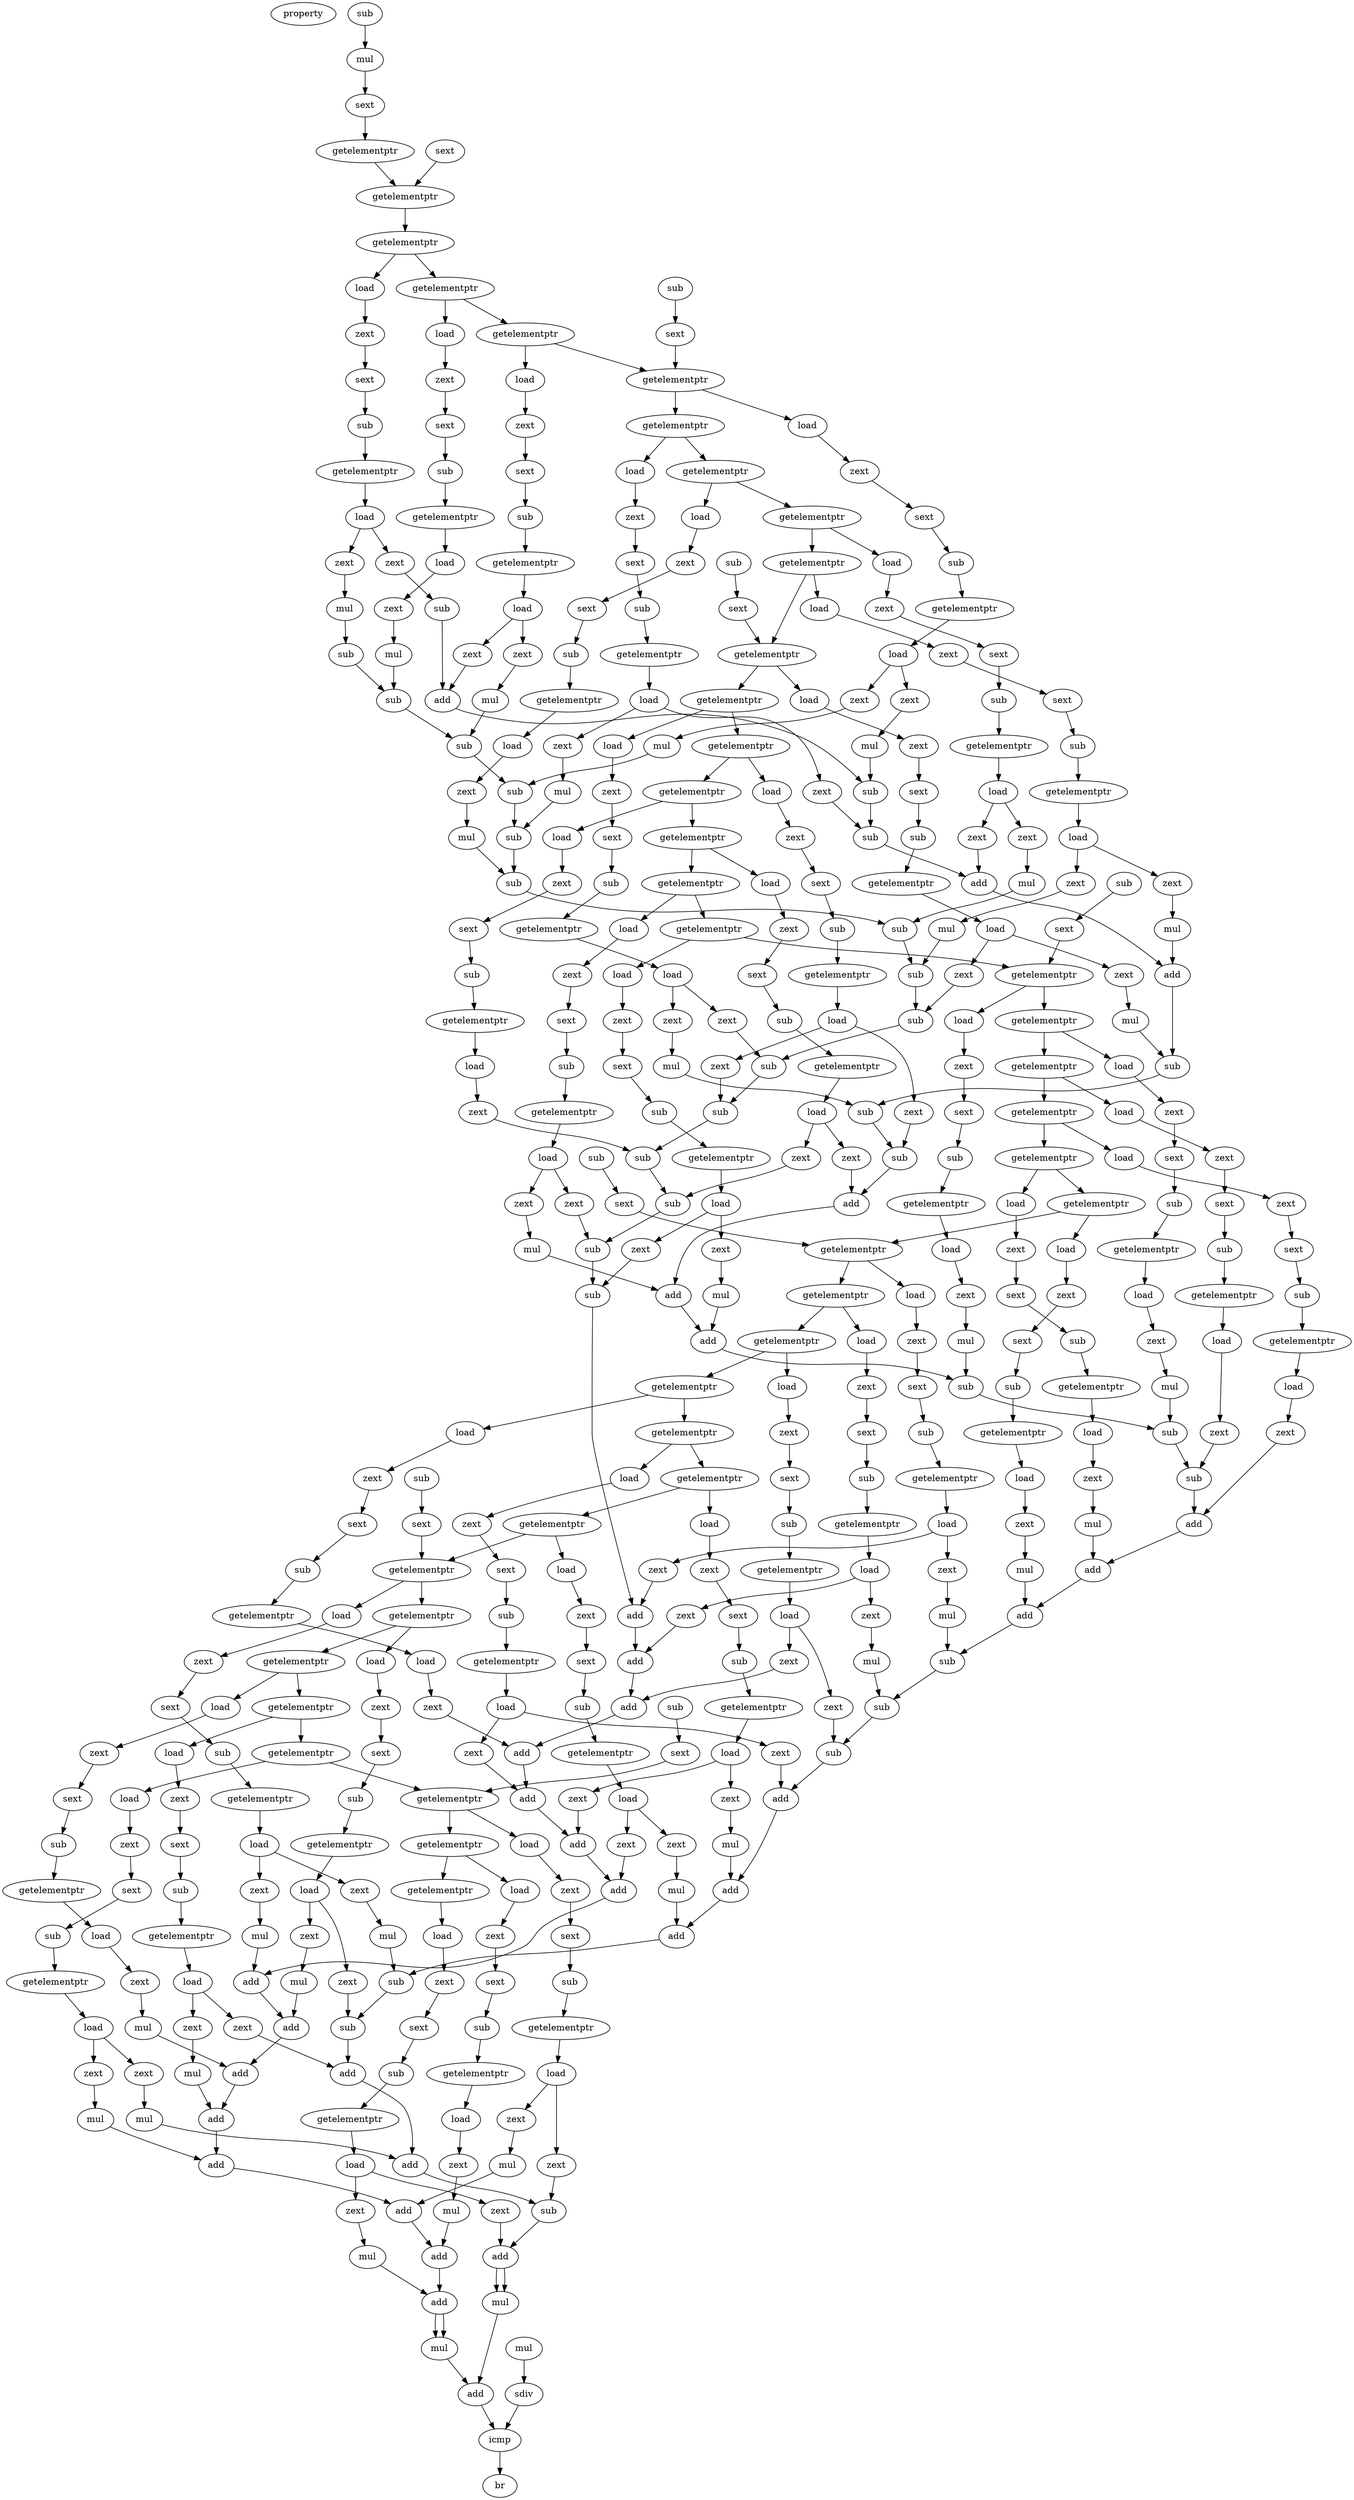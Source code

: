 digraph "DFG for'susan_corners' function, BB 24" {
    node [fontcolor=black]
    property [mul=2,lf=1.5]
    0 [ label = sub ];
    1 [ label = mul ];
    0 -> 1 [name = 0];
    2 [ label = sext ];
    1 -> 2 [name = 0];
    3 [ label = getelementptr ];
    2 -> 3 [name = 0];
    4 [ label = sext ];
    5 [ label = getelementptr ];
    3 -> 5 [name = 0];
    4 -> 5 [name = 1];
    6 [ label = getelementptr ];
    5 -> 6 [name = 0];
    7 [ label = getelementptr ];
    6 -> 7 [name = 0];
    8 [ label = load ];
    6 -> 8 [name = 0];
    9 [ label = zext ];
    8 -> 9 [name = 0];
    10 [ label = sext ];
    9 -> 10 [name = 0];
    11 [ label = sub ];
    10 -> 11 [name = 0];
    12 [ label = getelementptr ];
    11 -> 12 [name = 1];
    13 [ label = load ];
    12 -> 13 [name = 0];
    14 [ label = zext ];
    13 -> 14 [name = 0];
    15 [ label = sub ];
    14 -> 15 [name = 0];
    16 [ label = zext ];
    13 -> 16 [name = 0];
    17 [ label = mul ];
    16 -> 17 [name = 0];
    18 [ label = sub ];
    17 -> 18 [name = 0];
    19 [ label = getelementptr ];
    7 -> 19 [name = 0];
    20 [ label = load ];
    7 -> 20 [name = 0];
    21 [ label = zext ];
    20 -> 21 [name = 0];
    22 [ label = sext ];
    21 -> 22 [name = 0];
    23 [ label = sub ];
    22 -> 23 [name = 0];
    24 [ label = getelementptr ];
    23 -> 24 [name = 1];
    25 [ label = load ];
    24 -> 25 [name = 0];
    26 [ label = zext ];
    25 -> 26 [name = 0];
    27 [ label = mul ];
    26 -> 27 [name = 0];
    28 [ label = sub ];
    18 -> 28 [name = 0];
    27 -> 28 [name = 1];
    29 [ label = load ];
    19 -> 29 [name = 0];
    30 [ label = zext ];
    29 -> 30 [name = 0];
    31 [ label = sext ];
    30 -> 31 [name = 0];
    32 [ label = sub ];
    31 -> 32 [name = 0];
    33 [ label = getelementptr ];
    32 -> 33 [name = 1];
    34 [ label = load ];
    33 -> 34 [name = 0];
    35 [ label = zext ];
    34 -> 35 [name = 0];
    36 [ label = add ];
    15 -> 36 [name = 0];
    35 -> 36 [name = 1];
    37 [ label = zext ];
    34 -> 37 [name = 0];
    38 [ label = mul ];
    37 -> 38 [name = 0];
    39 [ label = sub ];
    28 -> 39 [name = 0];
    38 -> 39 [name = 1];
    40 [ label = sub ];
    41 [ label = sext ];
    40 -> 41 [name = 0];
    42 [ label = getelementptr ];
    19 -> 42 [name = 0];
    41 -> 42 [name = 1];
    43 [ label = getelementptr ];
    42 -> 43 [name = 0];
    44 [ label = load ];
    42 -> 44 [name = 0];
    45 [ label = zext ];
    44 -> 45 [name = 0];
    46 [ label = sext ];
    45 -> 46 [name = 0];
    47 [ label = sub ];
    46 -> 47 [name = 0];
    48 [ label = getelementptr ];
    47 -> 48 [name = 1];
    49 [ label = load ];
    48 -> 49 [name = 0];
    50 [ label = zext ];
    49 -> 50 [name = 0];
    51 [ label = mul ];
    50 -> 51 [name = 0];
    52 [ label = sub ];
    36 -> 52 [name = 0];
    51 -> 52 [name = 1];
    53 [ label = zext ];
    49 -> 53 [name = 0];
    54 [ label = mul ];
    53 -> 54 [name = 0];
    55 [ label = sub ];
    39 -> 55 [name = 0];
    54 -> 55 [name = 1];
    56 [ label = getelementptr ];
    43 -> 56 [name = 0];
    57 [ label = load ];
    43 -> 57 [name = 0];
    58 [ label = zext ];
    57 -> 58 [name = 0];
    59 [ label = sext ];
    58 -> 59 [name = 0];
    60 [ label = sub ];
    59 -> 60 [name = 0];
    61 [ label = getelementptr ];
    60 -> 61 [name = 1];
    62 [ label = load ];
    61 -> 62 [name = 0];
    63 [ label = zext ];
    62 -> 63 [name = 0];
    64 [ label = sub ];
    52 -> 64 [name = 0];
    63 -> 64 [name = 1];
    65 [ label = zext ];
    62 -> 65 [name = 0];
    66 [ label = mul ];
    65 -> 66 [name = 0];
    67 [ label = sub ];
    55 -> 67 [name = 0];
    66 -> 67 [name = 1];
    68 [ label = getelementptr ];
    56 -> 68 [name = 0];
    69 [ label = load ];
    56 -> 69 [name = 0];
    70 [ label = zext ];
    69 -> 70 [name = 0];
    71 [ label = sext ];
    70 -> 71 [name = 0];
    72 [ label = sub ];
    71 -> 72 [name = 0];
    73 [ label = getelementptr ];
    72 -> 73 [name = 1];
    74 [ label = load ];
    73 -> 74 [name = 0];
    75 [ label = zext ];
    74 -> 75 [name = 0];
    76 [ label = mul ];
    75 -> 76 [name = 0];
    77 [ label = sub ];
    67 -> 77 [name = 0];
    76 -> 77 [name = 1];
    78 [ label = getelementptr ];
    68 -> 78 [name = 0];
    79 [ label = load ];
    68 -> 79 [name = 0];
    80 [ label = zext ];
    79 -> 80 [name = 0];
    81 [ label = sext ];
    80 -> 81 [name = 0];
    82 [ label = sub ];
    81 -> 82 [name = 0];
    83 [ label = getelementptr ];
    82 -> 83 [name = 1];
    84 [ label = load ];
    83 -> 84 [name = 0];
    85 [ label = zext ];
    84 -> 85 [name = 0];
    86 [ label = add ];
    64 -> 86 [name = 0];
    85 -> 86 [name = 1];
    87 [ label = zext ];
    84 -> 87 [name = 0];
    88 [ label = mul ];
    87 -> 88 [name = 0];
    89 [ label = sub ];
    77 -> 89 [name = 0];
    88 -> 89 [name = 1];
    90 [ label = load ];
    78 -> 90 [name = 0];
    91 [ label = zext ];
    90 -> 91 [name = 0];
    92 [ label = sext ];
    91 -> 92 [name = 0];
    93 [ label = sub ];
    92 -> 93 [name = 0];
    94 [ label = getelementptr ];
    93 -> 94 [name = 1];
    95 [ label = load ];
    94 -> 95 [name = 0];
    96 [ label = zext ];
    95 -> 96 [name = 0];
    97 [ label = mul ];
    96 -> 97 [name = 0];
    98 [ label = add ];
    86 -> 98 [name = 0];
    97 -> 98 [name = 1];
    99 [ label = zext ];
    95 -> 99 [name = 0];
    100 [ label = mul ];
    99 -> 100 [name = 0];
    101 [ label = sub ];
    89 -> 101 [name = 0];
    100 -> 101 [name = 1];
    102 [ label = sub ];
    103 [ label = sext ];
    102 -> 103 [name = 0];
    104 [ label = getelementptr ];
    78 -> 104 [name = 0];
    103 -> 104 [name = 1];
    105 [ label = getelementptr ];
    104 -> 105 [name = 0];
    106 [ label = load ];
    104 -> 106 [name = 0];
    107 [ label = zext ];
    106 -> 107 [name = 0];
    108 [ label = sext ];
    107 -> 108 [name = 0];
    109 [ label = sub ];
    108 -> 109 [name = 0];
    110 [ label = getelementptr ];
    109 -> 110 [name = 1];
    111 [ label = load ];
    110 -> 111 [name = 0];
    112 [ label = zext ];
    111 -> 112 [name = 0];
    113 [ label = mul ];
    112 -> 113 [name = 0];
    114 [ label = sub ];
    98 -> 114 [name = 0];
    113 -> 114 [name = 1];
    115 [ label = zext ];
    111 -> 115 [name = 0];
    116 [ label = sub ];
    101 -> 116 [name = 0];
    115 -> 116 [name = 1];
    117 [ label = getelementptr ];
    105 -> 117 [name = 0];
    118 [ label = load ];
    105 -> 118 [name = 0];
    119 [ label = zext ];
    118 -> 119 [name = 0];
    120 [ label = sext ];
    119 -> 120 [name = 0];
    121 [ label = sub ];
    120 -> 121 [name = 0];
    122 [ label = getelementptr ];
    121 -> 122 [name = 1];
    123 [ label = load ];
    122 -> 123 [name = 0];
    124 [ label = zext ];
    123 -> 124 [name = 0];
    125 [ label = mul ];
    124 -> 125 [name = 0];
    126 [ label = sub ];
    114 -> 126 [name = 0];
    125 -> 126 [name = 1];
    127 [ label = zext ];
    123 -> 127 [name = 0];
    128 [ label = sub ];
    116 -> 128 [name = 0];
    127 -> 128 [name = 1];
    129 [ label = getelementptr ];
    117 -> 129 [name = 0];
    130 [ label = load ];
    117 -> 130 [name = 0];
    131 [ label = zext ];
    130 -> 131 [name = 0];
    132 [ label = sext ];
    131 -> 132 [name = 0];
    133 [ label = sub ];
    132 -> 133 [name = 0];
    134 [ label = getelementptr ];
    133 -> 134 [name = 1];
    135 [ label = load ];
    134 -> 135 [name = 0];
    136 [ label = zext ];
    135 -> 136 [name = 0];
    137 [ label = sub ];
    126 -> 137 [name = 0];
    136 -> 137 [name = 1];
    138 [ label = zext ];
    135 -> 138 [name = 0];
    139 [ label = sub ];
    128 -> 139 [name = 0];
    138 -> 139 [name = 1];
    140 [ label = getelementptr ];
    129 -> 140 [name = 0];
    141 [ label = load ];
    129 -> 141 [name = 0];
    142 [ label = zext ];
    141 -> 142 [name = 0];
    143 [ label = sext ];
    142 -> 143 [name = 0];
    144 [ label = sub ];
    143 -> 144 [name = 0];
    145 [ label = getelementptr ];
    144 -> 145 [name = 1];
    146 [ label = load ];
    145 -> 146 [name = 0];
    147 [ label = zext ];
    146 -> 147 [name = 0];
    148 [ label = sub ];
    139 -> 148 [name = 0];
    147 -> 148 [name = 1];
    149 [ label = getelementptr ];
    140 -> 149 [name = 0];
    150 [ label = load ];
    140 -> 150 [name = 0];
    151 [ label = zext ];
    150 -> 151 [name = 0];
    152 [ label = sext ];
    151 -> 152 [name = 0];
    153 [ label = sub ];
    152 -> 153 [name = 0];
    154 [ label = getelementptr ];
    153 -> 154 [name = 1];
    155 [ label = load ];
    154 -> 155 [name = 0];
    156 [ label = zext ];
    155 -> 156 [name = 0];
    157 [ label = add ];
    137 -> 157 [name = 0];
    156 -> 157 [name = 1];
    158 [ label = zext ];
    155 -> 158 [name = 0];
    159 [ label = sub ];
    148 -> 159 [name = 0];
    158 -> 159 [name = 1];
    160 [ label = getelementptr ];
    149 -> 160 [name = 0];
    161 [ label = load ];
    149 -> 161 [name = 0];
    162 [ label = zext ];
    161 -> 162 [name = 0];
    163 [ label = sext ];
    162 -> 163 [name = 0];
    164 [ label = sub ];
    163 -> 164 [name = 0];
    165 [ label = getelementptr ];
    164 -> 165 [name = 1];
    166 [ label = load ];
    165 -> 166 [name = 0];
    167 [ label = zext ];
    166 -> 167 [name = 0];
    168 [ label = mul ];
    167 -> 168 [name = 0];
    169 [ label = add ];
    157 -> 169 [name = 0];
    168 -> 169 [name = 1];
    170 [ label = zext ];
    166 -> 170 [name = 0];
    171 [ label = sub ];
    159 -> 171 [name = 0];
    170 -> 171 [name = 1];
    172 [ label = load ];
    160 -> 172 [name = 0];
    173 [ label = zext ];
    172 -> 173 [name = 0];
    174 [ label = sext ];
    173 -> 174 [name = 0];
    175 [ label = sub ];
    174 -> 175 [name = 0];
    176 [ label = getelementptr ];
    175 -> 176 [name = 1];
    177 [ label = load ];
    176 -> 177 [name = 0];
    178 [ label = zext ];
    177 -> 178 [name = 0];
    179 [ label = mul ];
    178 -> 179 [name = 0];
    180 [ label = add ];
    169 -> 180 [name = 0];
    179 -> 180 [name = 1];
    181 [ label = zext ];
    177 -> 181 [name = 0];
    182 [ label = sub ];
    171 -> 182 [name = 0];
    181 -> 182 [name = 1];
    183 [ label = sub ];
    184 [ label = sext ];
    183 -> 184 [name = 0];
    185 [ label = getelementptr ];
    160 -> 185 [name = 0];
    184 -> 185 [name = 1];
    186 [ label = getelementptr ];
    185 -> 186 [name = 0];
    187 [ label = load ];
    185 -> 187 [name = 0];
    188 [ label = zext ];
    187 -> 188 [name = 0];
    189 [ label = sext ];
    188 -> 189 [name = 0];
    190 [ label = sub ];
    189 -> 190 [name = 0];
    191 [ label = getelementptr ];
    190 -> 191 [name = 1];
    192 [ label = load ];
    191 -> 192 [name = 0];
    193 [ label = zext ];
    192 -> 193 [name = 0];
    194 [ label = mul ];
    193 -> 194 [name = 0];
    195 [ label = sub ];
    180 -> 195 [name = 0];
    194 -> 195 [name = 1];
    196 [ label = getelementptr ];
    186 -> 196 [name = 0];
    197 [ label = load ];
    186 -> 197 [name = 0];
    198 [ label = zext ];
    197 -> 198 [name = 0];
    199 [ label = sext ];
    198 -> 199 [name = 0];
    200 [ label = sub ];
    199 -> 200 [name = 0];
    201 [ label = getelementptr ];
    200 -> 201 [name = 1];
    202 [ label = load ];
    201 -> 202 [name = 0];
    203 [ label = zext ];
    202 -> 203 [name = 0];
    204 [ label = mul ];
    203 -> 204 [name = 0];
    205 [ label = sub ];
    195 -> 205 [name = 0];
    204 -> 205 [name = 1];
    206 [ label = load ];
    196 -> 206 [name = 0];
    207 [ label = zext ];
    206 -> 207 [name = 0];
    208 [ label = sext ];
    207 -> 208 [name = 0];
    209 [ label = sub ];
    208 -> 209 [name = 0];
    210 [ label = getelementptr ];
    209 -> 210 [name = 1];
    211 [ label = load ];
    210 -> 211 [name = 0];
    212 [ label = zext ];
    211 -> 212 [name = 0];
    213 [ label = sub ];
    205 -> 213 [name = 0];
    212 -> 213 [name = 1];
    214 [ label = getelementptr ];
    196 -> 214 [name = 0];
    215 [ label = getelementptr ];
    214 -> 215 [name = 0];
    216 [ label = load ];
    214 -> 216 [name = 0];
    217 [ label = zext ];
    216 -> 217 [name = 0];
    218 [ label = sext ];
    217 -> 218 [name = 0];
    219 [ label = sub ];
    218 -> 219 [name = 0];
    220 [ label = getelementptr ];
    219 -> 220 [name = 1];
    221 [ label = load ];
    220 -> 221 [name = 0];
    222 [ label = zext ];
    221 -> 222 [name = 0];
    223 [ label = add ];
    213 -> 223 [name = 0];
    222 -> 223 [name = 1];
    224 [ label = getelementptr ];
    215 -> 224 [name = 0];
    225 [ label = load ];
    215 -> 225 [name = 0];
    226 [ label = zext ];
    225 -> 226 [name = 0];
    227 [ label = sext ];
    226 -> 227 [name = 0];
    228 [ label = sub ];
    227 -> 228 [name = 0];
    229 [ label = getelementptr ];
    228 -> 229 [name = 1];
    230 [ label = load ];
    229 -> 230 [name = 0];
    231 [ label = zext ];
    230 -> 231 [name = 0];
    232 [ label = mul ];
    231 -> 232 [name = 0];
    233 [ label = add ];
    223 -> 233 [name = 0];
    232 -> 233 [name = 1];
    234 [ label = load ];
    224 -> 234 [name = 0];
    235 [ label = zext ];
    234 -> 235 [name = 0];
    236 [ label = sext ];
    235 -> 236 [name = 0];
    237 [ label = sub ];
    236 -> 237 [name = 0];
    238 [ label = getelementptr ];
    237 -> 238 [name = 1];
    239 [ label = load ];
    238 -> 239 [name = 0];
    240 [ label = zext ];
    239 -> 240 [name = 0];
    241 [ label = mul ];
    240 -> 241 [name = 0];
    242 [ label = add ];
    233 -> 242 [name = 0];
    241 -> 242 [name = 1];
    243 [ label = sub ];
    244 [ label = sext ];
    243 -> 244 [name = 0];
    245 [ label = getelementptr ];
    224 -> 245 [name = 0];
    244 -> 245 [name = 1];
    246 [ label = getelementptr ];
    245 -> 246 [name = 0];
    247 [ label = load ];
    245 -> 247 [name = 0];
    248 [ label = zext ];
    247 -> 248 [name = 0];
    249 [ label = sext ];
    248 -> 249 [name = 0];
    250 [ label = sub ];
    249 -> 250 [name = 0];
    251 [ label = getelementptr ];
    250 -> 251 [name = 1];
    252 [ label = load ];
    251 -> 252 [name = 0];
    253 [ label = zext ];
    252 -> 253 [name = 0];
    254 [ label = mul ];
    253 -> 254 [name = 0];
    255 [ label = sub ];
    242 -> 255 [name = 0];
    254 -> 255 [name = 1];
    256 [ label = zext ];
    252 -> 256 [name = 0];
    257 [ label = add ];
    182 -> 257 [name = 0];
    256 -> 257 [name = 1];
    258 [ label = getelementptr ];
    246 -> 258 [name = 0];
    259 [ label = load ];
    246 -> 259 [name = 0];
    260 [ label = zext ];
    259 -> 260 [name = 0];
    261 [ label = sext ];
    260 -> 261 [name = 0];
    262 [ label = sub ];
    261 -> 262 [name = 0];
    263 [ label = getelementptr ];
    262 -> 263 [name = 1];
    264 [ label = load ];
    263 -> 264 [name = 0];
    265 [ label = zext ];
    264 -> 265 [name = 0];
    266 [ label = mul ];
    265 -> 266 [name = 0];
    267 [ label = sub ];
    255 -> 267 [name = 0];
    266 -> 267 [name = 1];
    268 [ label = zext ];
    264 -> 268 [name = 0];
    269 [ label = add ];
    257 -> 269 [name = 0];
    268 -> 269 [name = 1];
    270 [ label = getelementptr ];
    258 -> 270 [name = 0];
    271 [ label = load ];
    258 -> 271 [name = 0];
    272 [ label = zext ];
    271 -> 272 [name = 0];
    273 [ label = sext ];
    272 -> 273 [name = 0];
    274 [ label = sub ];
    273 -> 274 [name = 0];
    275 [ label = getelementptr ];
    274 -> 275 [name = 1];
    276 [ label = load ];
    275 -> 276 [name = 0];
    277 [ label = zext ];
    276 -> 277 [name = 0];
    278 [ label = sub ];
    267 -> 278 [name = 0];
    277 -> 278 [name = 1];
    279 [ label = zext ];
    276 -> 279 [name = 0];
    280 [ label = add ];
    269 -> 280 [name = 0];
    279 -> 280 [name = 1];
    281 [ label = getelementptr ];
    270 -> 281 [name = 0];
    282 [ label = load ];
    270 -> 282 [name = 0];
    283 [ label = zext ];
    282 -> 283 [name = 0];
    284 [ label = sext ];
    283 -> 284 [name = 0];
    285 [ label = sub ];
    284 -> 285 [name = 0];
    286 [ label = getelementptr ];
    285 -> 286 [name = 1];
    287 [ label = load ];
    286 -> 287 [name = 0];
    288 [ label = zext ];
    287 -> 288 [name = 0];
    289 [ label = add ];
    280 -> 289 [name = 0];
    288 -> 289 [name = 1];
    290 [ label = getelementptr ];
    281 -> 290 [name = 0];
    291 [ label = load ];
    281 -> 291 [name = 0];
    292 [ label = zext ];
    291 -> 292 [name = 0];
    293 [ label = sext ];
    292 -> 293 [name = 0];
    294 [ label = sub ];
    293 -> 294 [name = 0];
    295 [ label = getelementptr ];
    294 -> 295 [name = 1];
    296 [ label = load ];
    295 -> 296 [name = 0];
    297 [ label = zext ];
    296 -> 297 [name = 0];
    298 [ label = add ];
    278 -> 298 [name = 0];
    297 -> 298 [name = 1];
    299 [ label = zext ];
    296 -> 299 [name = 0];
    300 [ label = add ];
    289 -> 300 [name = 0];
    299 -> 300 [name = 1];
    301 [ label = getelementptr ];
    290 -> 301 [name = 0];
    302 [ label = load ];
    290 -> 302 [name = 0];
    303 [ label = zext ];
    302 -> 303 [name = 0];
    304 [ label = sext ];
    303 -> 304 [name = 0];
    305 [ label = sub ];
    304 -> 305 [name = 0];
    306 [ label = getelementptr ];
    305 -> 306 [name = 1];
    307 [ label = load ];
    306 -> 307 [name = 0];
    308 [ label = zext ];
    307 -> 308 [name = 0];
    309 [ label = mul ];
    308 -> 309 [name = 0];
    310 [ label = add ];
    298 -> 310 [name = 0];
    309 -> 310 [name = 1];
    311 [ label = zext ];
    307 -> 311 [name = 0];
    312 [ label = add ];
    300 -> 312 [name = 0];
    311 -> 312 [name = 1];
    313 [ label = load ];
    301 -> 313 [name = 0];
    314 [ label = zext ];
    313 -> 314 [name = 0];
    315 [ label = sext ];
    314 -> 315 [name = 0];
    316 [ label = sub ];
    315 -> 316 [name = 0];
    317 [ label = getelementptr ];
    316 -> 317 [name = 1];
    318 [ label = load ];
    317 -> 318 [name = 0];
    319 [ label = zext ];
    318 -> 319 [name = 0];
    320 [ label = mul ];
    319 -> 320 [name = 0];
    321 [ label = add ];
    310 -> 321 [name = 0];
    320 -> 321 [name = 1];
    322 [ label = zext ];
    318 -> 322 [name = 0];
    323 [ label = add ];
    312 -> 323 [name = 0];
    322 -> 323 [name = 1];
    324 [ label = sub ];
    325 [ label = sext ];
    324 -> 325 [name = 0];
    326 [ label = getelementptr ];
    301 -> 326 [name = 0];
    325 -> 326 [name = 1];
    327 [ label = getelementptr ];
    326 -> 327 [name = 0];
    328 [ label = load ];
    326 -> 328 [name = 0];
    329 [ label = zext ];
    328 -> 329 [name = 0];
    330 [ label = sext ];
    329 -> 330 [name = 0];
    331 [ label = sub ];
    330 -> 331 [name = 0];
    332 [ label = getelementptr ];
    331 -> 332 [name = 1];
    333 [ label = load ];
    332 -> 333 [name = 0];
    334 [ label = zext ];
    333 -> 334 [name = 0];
    335 [ label = mul ];
    334 -> 335 [name = 0];
    336 [ label = sub ];
    321 -> 336 [name = 0];
    335 -> 336 [name = 1];
    337 [ label = zext ];
    333 -> 337 [name = 0];
    338 [ label = mul ];
    337 -> 338 [name = 0];
    339 [ label = add ];
    323 -> 339 [name = 0];
    338 -> 339 [name = 1];
    340 [ label = getelementptr ];
    327 -> 340 [name = 0];
    341 [ label = load ];
    327 -> 341 [name = 0];
    342 [ label = zext ];
    341 -> 342 [name = 0];
    343 [ label = sext ];
    342 -> 343 [name = 0];
    344 [ label = sub ];
    343 -> 344 [name = 0];
    345 [ label = getelementptr ];
    344 -> 345 [name = 1];
    346 [ label = load ];
    345 -> 346 [name = 0];
    347 [ label = zext ];
    346 -> 347 [name = 0];
    348 [ label = sub ];
    336 -> 348 [name = 0];
    347 -> 348 [name = 1];
    349 [ label = zext ];
    346 -> 349 [name = 0];
    350 [ label = mul ];
    349 -> 350 [name = 0];
    351 [ label = add ];
    339 -> 351 [name = 0];
    350 -> 351 [name = 1];
    352 [ label = getelementptr ];
    340 -> 352 [name = 0];
    353 [ label = load ];
    340 -> 353 [name = 0];
    354 [ label = zext ];
    353 -> 354 [name = 0];
    355 [ label = sext ];
    354 -> 355 [name = 0];
    356 [ label = sub ];
    355 -> 356 [name = 0];
    357 [ label = getelementptr ];
    356 -> 357 [name = 1];
    358 [ label = load ];
    357 -> 358 [name = 0];
    359 [ label = zext ];
    358 -> 359 [name = 0];
    360 [ label = mul ];
    359 -> 360 [name = 0];
    361 [ label = add ];
    351 -> 361 [name = 0];
    360 -> 361 [name = 1];
    362 [ label = getelementptr ];
    352 -> 362 [name = 0];
    363 [ label = load ];
    352 -> 363 [name = 0];
    364 [ label = zext ];
    363 -> 364 [name = 0];
    365 [ label = sext ];
    364 -> 365 [name = 0];
    366 [ label = sub ];
    365 -> 366 [name = 0];
    367 [ label = getelementptr ];
    366 -> 367 [name = 1];
    368 [ label = load ];
    367 -> 368 [name = 0];
    369 [ label = zext ];
    368 -> 369 [name = 0];
    370 [ label = add ];
    348 -> 370 [name = 0];
    369 -> 370 [name = 1];
    371 [ label = zext ];
    368 -> 371 [name = 0];
    372 [ label = mul ];
    371 -> 372 [name = 0];
    373 [ label = add ];
    361 -> 373 [name = 0];
    372 -> 373 [name = 1];
    374 [ label = load ];
    362 -> 374 [name = 0];
    375 [ label = zext ];
    374 -> 375 [name = 0];
    376 [ label = sext ];
    375 -> 376 [name = 0];
    377 [ label = sub ];
    376 -> 377 [name = 0];
    378 [ label = getelementptr ];
    377 -> 378 [name = 1];
    379 [ label = load ];
    378 -> 379 [name = 0];
    380 [ label = zext ];
    379 -> 380 [name = 0];
    381 [ label = mul ];
    380 -> 381 [name = 0];
    382 [ label = add ];
    370 -> 382 [name = 0];
    381 -> 382 [name = 1];
    383 [ label = zext ];
    379 -> 383 [name = 0];
    384 [ label = mul ];
    383 -> 384 [name = 0];
    385 [ label = add ];
    373 -> 385 [name = 0];
    384 -> 385 [name = 1];
    386 [ label = sub ];
    387 [ label = sext ];
    386 -> 387 [name = 0];
    388 [ label = getelementptr ];
    362 -> 388 [name = 0];
    387 -> 388 [name = 1];
    389 [ label = getelementptr ];
    388 -> 389 [name = 0];
    390 [ label = load ];
    388 -> 390 [name = 0];
    391 [ label = zext ];
    390 -> 391 [name = 0];
    392 [ label = sext ];
    391 -> 392 [name = 0];
    393 [ label = sub ];
    392 -> 393 [name = 0];
    394 [ label = getelementptr ];
    393 -> 394 [name = 1];
    395 [ label = load ];
    394 -> 395 [name = 0];
    396 [ label = zext ];
    395 -> 396 [name = 0];
    397 [ label = sub ];
    382 -> 397 [name = 0];
    396 -> 397 [name = 1];
    398 [ label = zext ];
    395 -> 398 [name = 0];
    399 [ label = mul ];
    398 -> 399 [name = 0];
    400 [ label = add ];
    385 -> 400 [name = 0];
    399 -> 400 [name = 1];
    401 [ label = getelementptr ];
    389 -> 401 [name = 0];
    402 [ label = load ];
    389 -> 402 [name = 0];
    403 [ label = zext ];
    402 -> 403 [name = 0];
    404 [ label = sext ];
    403 -> 404 [name = 0];
    405 [ label = sub ];
    404 -> 405 [name = 0];
    406 [ label = getelementptr ];
    405 -> 406 [name = 1];
    407 [ label = load ];
    406 -> 407 [name = 0];
    408 [ label = zext ];
    407 -> 408 [name = 0];
    409 [ label = mul ];
    408 -> 409 [name = 0];
    410 [ label = add ];
    400 -> 410 [name = 0];
    409 -> 410 [name = 1];
    411 [ label = load ];
    401 -> 411 [name = 0];
    412 [ label = zext ];
    411 -> 412 [name = 0];
    413 [ label = sext ];
    412 -> 413 [name = 0];
    414 [ label = sub ];
    413 -> 414 [name = 0];
    415 [ label = getelementptr ];
    414 -> 415 [name = 1];
    416 [ label = load ];
    415 -> 416 [name = 0];
    417 [ label = zext ];
    416 -> 417 [name = 0];
    418 [ label = add ];
    397 -> 418 [name = 0];
    417 -> 418 [name = 1];
    419 [ label = zext ];
    416 -> 419 [name = 0];
    420 [ label = mul ];
    419 -> 420 [name = 0];
    421 [ label = add ];
    410 -> 421 [name = 0];
    420 -> 421 [name = 1];
    422 [ label = mul ];
    418 -> 422 [name = 0];
    418 -> 422 [name = 1];
    423 [ label = mul ];
    421 -> 423 [name = 0];
    421 -> 423 [name = 1];
    424 [ label = add ];
    422 -> 424 [name = 0];
    423 -> 424 [name = 1];
    425 [ label = mul ];
    426 [ label = sdiv ];
    425 -> 426 [name = 0];
    427 [ label = icmp ];
    424 -> 427 [name = 0];
    426 -> 427 [name = 1];
    428 [ label = br ];
    427 -> 428 [name = 0];
}

